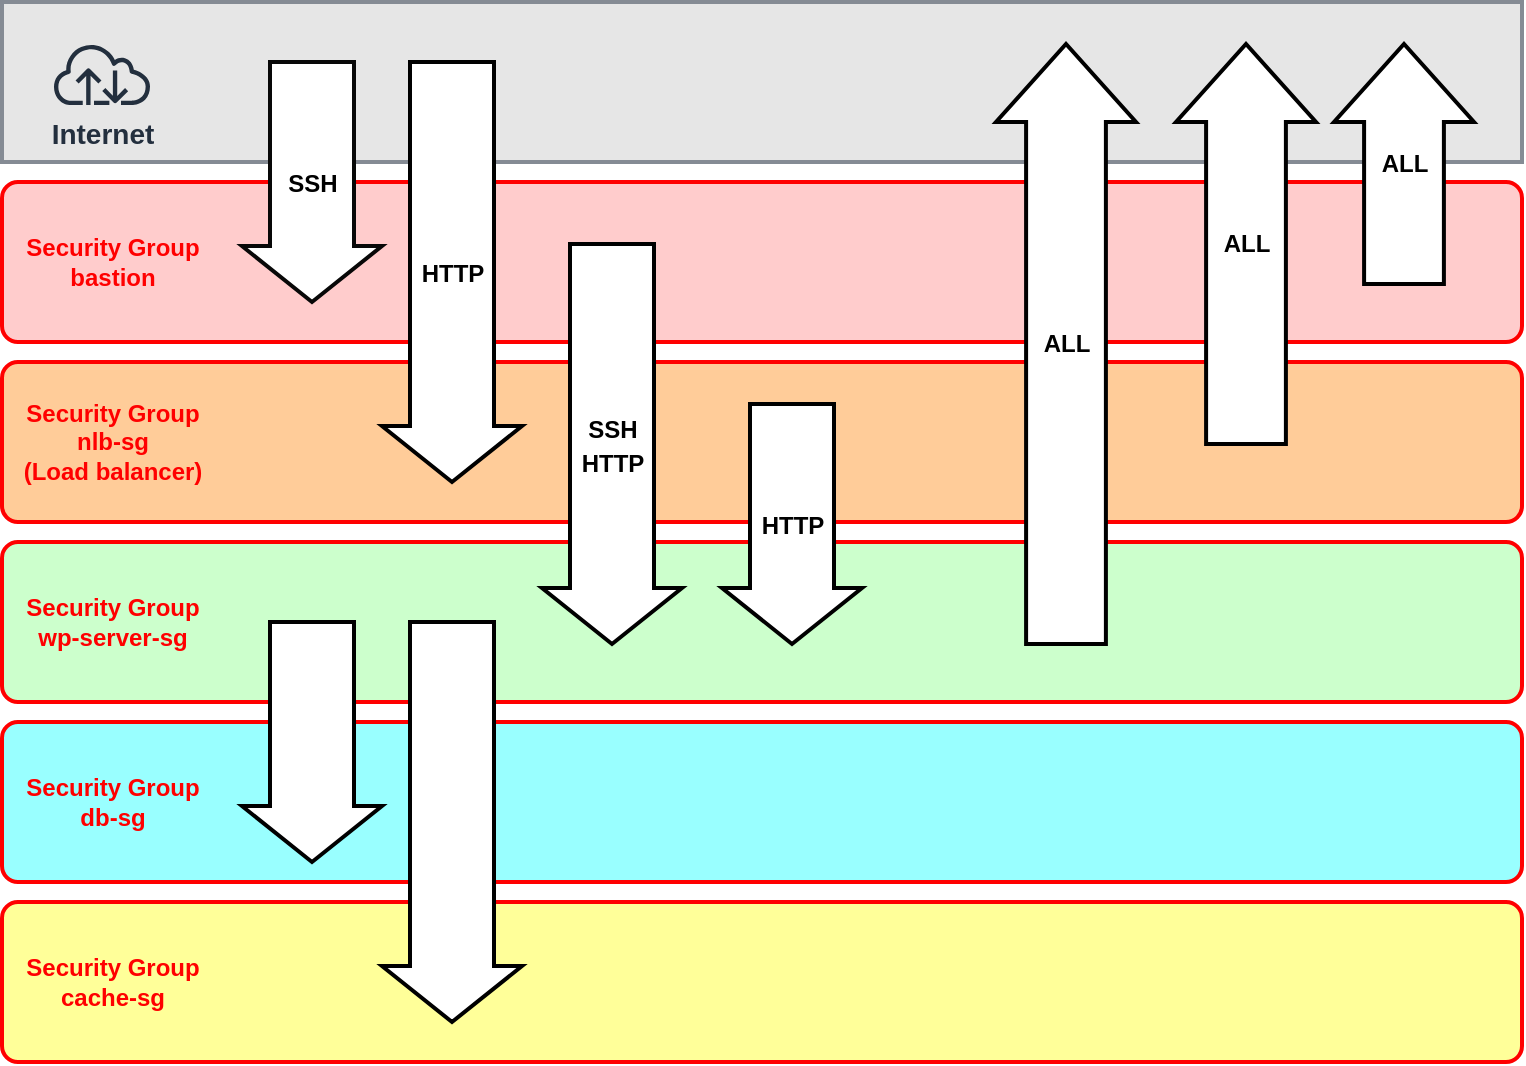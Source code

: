 <mxfile>
    <diagram id="lHtWl0A6xUiiPNq3U4mr" name="Page-1">
        <mxGraphModel dx="1002" dy="659" grid="1" gridSize="10" guides="1" tooltips="1" connect="1" arrows="1" fold="1" page="1" pageScale="1" pageWidth="1169" pageHeight="827" background="#FFFFFF" math="0" shadow="0">
            <root>
                <mxCell id="0"/>
                <mxCell id="1" parent="0"/>
                <mxCell id="2" value="" style="rounded=1;arcSize=10;strokeColor=#ff0000;fillColor=#FFCCCC;gradientColor=none;strokeWidth=2;" parent="1" vertex="1">
                    <mxGeometry x="280" y="210" width="760" height="80" as="geometry"/>
                </mxCell>
                <mxCell id="3" value="&lt;b&gt;&lt;font color=&quot;#ff0000&quot;&gt;Security Group&lt;br&gt;bastion&lt;br&gt;&lt;/font&gt;&lt;/b&gt;" style="text;html=1;align=center;verticalAlign=middle;resizable=0;points=[];autosize=1;strokeColor=none;fillColor=none;" parent="1" vertex="1">
                    <mxGeometry x="280" y="230" width="110" height="40" as="geometry"/>
                </mxCell>
                <mxCell id="4" value="" style="rounded=1;arcSize=10;strokeColor=#ff0000;fillColor=#FFCC99;gradientColor=none;strokeWidth=2;" parent="1" vertex="1">
                    <mxGeometry x="280" y="300" width="760" height="80" as="geometry"/>
                </mxCell>
                <mxCell id="5" value="&lt;b&gt;&lt;font color=&quot;#ff0000&quot;&gt;Security Group&lt;br&gt;nlb-sg&lt;br&gt;(Load balancer)&lt;br&gt;&lt;/font&gt;&lt;/b&gt;" style="text;html=1;align=center;verticalAlign=middle;resizable=0;points=[];autosize=1;strokeColor=none;fillColor=none;" parent="1" vertex="1">
                    <mxGeometry x="280" y="310" width="110" height="60" as="geometry"/>
                </mxCell>
                <mxCell id="6" value="" style="rounded=1;arcSize=10;strokeColor=#ff0000;fillColor=#CCFFCC;gradientColor=none;strokeWidth=2;" parent="1" vertex="1">
                    <mxGeometry x="280" y="390" width="760" height="80" as="geometry"/>
                </mxCell>
                <mxCell id="7" value="&lt;b&gt;&lt;font color=&quot;#ff0000&quot;&gt;Security Group&lt;br&gt;wp-server-sg&lt;br&gt;&lt;/font&gt;&lt;/b&gt;" style="text;html=1;align=center;verticalAlign=middle;resizable=0;points=[];autosize=1;strokeColor=none;fillColor=none;" parent="1" vertex="1">
                    <mxGeometry x="280" y="410" width="110" height="40" as="geometry"/>
                </mxCell>
                <mxCell id="9" value="" style="outlineConnect=0;gradientColor=none;html=1;whiteSpace=wrap;fontSize=12;fontStyle=0;strokeColor=#858B94;fillColor=#E6E6E6;verticalAlign=top;align=center;fontColor=#858B94;spacingTop=3;strokeWidth=2;" parent="1" vertex="1">
                    <mxGeometry x="280" y="120" width="760" height="80" as="geometry"/>
                </mxCell>
                <mxCell id="8" value="Internet" style="sketch=0;outlineConnect=0;fontColor=#232F3E;gradientColor=none;strokeColor=#232F3E;fillColor=#E6E6E6;dashed=0;verticalLabelPosition=bottom;verticalAlign=top;align=center;html=1;fontSize=14;fontStyle=1;aspect=fixed;shape=mxgraph.aws4.resourceIcon;resIcon=mxgraph.aws4.internet;spacingTop=-15;" parent="1" vertex="1">
                    <mxGeometry x="300" y="126" width="60" height="60" as="geometry"/>
                </mxCell>
                <mxCell id="10" value="&lt;b&gt;&lt;font color=&quot;#000000&quot; style=&quot;font-size: 12px;&quot;&gt;SSH&lt;/font&gt;&lt;/b&gt;" style="html=1;shadow=0;dashed=0;align=center;verticalAlign=middle;shape=mxgraph.arrows2.arrow;dy=0.4;dx=28;direction=south;notch=0;strokeWidth=2;fontSize=14;fontColor=#ff0000;fillColor=#FFFFFF;strokeColor=#080808;" parent="1" vertex="1">
                    <mxGeometry x="400" y="150" width="70" height="120" as="geometry"/>
                </mxCell>
                <mxCell id="11" value="&lt;b&gt;&lt;font color=&quot;#000000&quot; style=&quot;font-size: 12px;&quot;&gt;HTTP&lt;/font&gt;&lt;/b&gt;" style="html=1;shadow=0;dashed=0;align=center;verticalAlign=middle;shape=mxgraph.arrows2.arrow;dy=0.4;dx=28;direction=south;notch=0;strokeWidth=2;fontSize=14;fontColor=#ff0000;fillColor=#FFFFFF;strokeColor=#000000;" parent="1" vertex="1">
                    <mxGeometry x="470" y="150" width="70" height="210" as="geometry"/>
                </mxCell>
                <mxCell id="12" value="&lt;b&gt;&lt;font color=&quot;#000000&quot; style=&quot;font-size: 12px;&quot;&gt;HTTP&lt;/font&gt;&lt;/b&gt;" style="html=1;shadow=0;dashed=0;align=center;verticalAlign=middle;shape=mxgraph.arrows2.arrow;dy=0.4;dx=28;direction=south;notch=0;strokeWidth=2;fontSize=14;fontColor=#ff0000;fillColor=#FFFFFF;strokeColor=#000000;" parent="1" vertex="1">
                    <mxGeometry x="640" y="321" width="70" height="120" as="geometry"/>
                </mxCell>
                <mxCell id="14" value="ALL" style="html=1;shadow=0;dashed=0;align=center;verticalAlign=middle;shape=mxgraph.arrows2.arrow;dy=0.43;dx=39;direction=north;notch=0;strokeWidth=2;fontSize=12;fontColor=#000000;fontStyle=1;fillColor=#FFFFFF;strokeColor=#000000;" parent="1" vertex="1">
                    <mxGeometry x="777" y="141" width="70" height="300" as="geometry"/>
                </mxCell>
                <mxCell id="15" value="ALL" style="html=1;shadow=0;dashed=0;align=center;verticalAlign=middle;shape=mxgraph.arrows2.arrow;dy=0.43;dx=39;direction=north;notch=0;strokeWidth=2;fontSize=12;fontColor=#000000;fontStyle=1;fillColor=#FFFFFF;strokeColor=#000000;" parent="1" vertex="1">
                    <mxGeometry x="867" y="141" width="70" height="200" as="geometry"/>
                </mxCell>
                <mxCell id="16" value="ALL" style="html=1;shadow=0;dashed=0;align=center;verticalAlign=middle;shape=mxgraph.arrows2.arrow;dy=0.43;dx=39;direction=north;notch=0;strokeWidth=2;fontSize=12;fontColor=#000000;fontStyle=1;fillColor=#FFFFFF;strokeColor=#000000;" parent="1" vertex="1">
                    <mxGeometry x="946" y="141" width="70" height="120" as="geometry"/>
                </mxCell>
                <mxCell id="17" value="&lt;b&gt;&lt;font color=&quot;#000000&quot; style=&quot;font-size: 12px;&quot;&gt;SSH&lt;br&gt;HTTP&lt;br&gt;&lt;/font&gt;&lt;/b&gt;" style="html=1;shadow=0;dashed=0;align=center;verticalAlign=middle;shape=mxgraph.arrows2.arrow;dy=0.4;dx=28;direction=south;notch=0;strokeWidth=2;fontSize=14;fontColor=#ff0000;fillColor=#FFFFFF;strokeColor=#000000;" parent="1" vertex="1">
                    <mxGeometry x="550" y="241" width="70" height="200" as="geometry"/>
                </mxCell>
                <mxCell id="18" value="" style="rounded=1;arcSize=10;strokeColor=#ff0000;fillColor=#99FFFF;gradientColor=none;strokeWidth=2;" vertex="1" parent="1">
                    <mxGeometry x="280" y="480" width="760" height="80" as="geometry"/>
                </mxCell>
                <mxCell id="19" value="&lt;b&gt;&lt;font color=&quot;#ff0000&quot;&gt;Security Group&lt;br&gt;db-sg&lt;br&gt;&lt;/font&gt;&lt;/b&gt;" style="text;html=1;align=center;verticalAlign=middle;resizable=0;points=[];autosize=1;strokeColor=none;fillColor=none;" vertex="1" parent="1">
                    <mxGeometry x="280" y="500" width="110" height="40" as="geometry"/>
                </mxCell>
                <mxCell id="20" value="" style="rounded=1;arcSize=10;strokeColor=#ff0000;fillColor=#FFFF99;gradientColor=none;strokeWidth=2;" vertex="1" parent="1">
                    <mxGeometry x="280" y="570" width="760" height="80" as="geometry"/>
                </mxCell>
                <mxCell id="21" value="&lt;b&gt;&lt;font color=&quot;#ff0000&quot;&gt;Security Group&lt;br&gt;cache-sg&lt;br&gt;&lt;/font&gt;&lt;/b&gt;" style="text;html=1;align=center;verticalAlign=middle;resizable=0;points=[];autosize=1;strokeColor=none;fillColor=none;" vertex="1" parent="1">
                    <mxGeometry x="280" y="590" width="110" height="40" as="geometry"/>
                </mxCell>
                <mxCell id="22" value="" style="html=1;shadow=0;dashed=0;align=center;verticalAlign=middle;shape=mxgraph.arrows2.arrow;dy=0.4;dx=28;direction=south;notch=0;strokeWidth=2;fontSize=14;fontColor=#ff0000;fillColor=#FFFFFF;strokeColor=#000000;" vertex="1" parent="1">
                    <mxGeometry x="400" y="430" width="70" height="120" as="geometry"/>
                </mxCell>
                <mxCell id="23" value="&lt;b&gt;&lt;font color=&quot;#000000&quot; style=&quot;font-size: 12px;&quot;&gt;&lt;br&gt;&lt;/font&gt;&lt;/b&gt;" style="html=1;shadow=0;dashed=0;align=center;verticalAlign=middle;shape=mxgraph.arrows2.arrow;dy=0.4;dx=28;direction=south;notch=0;strokeWidth=2;fontSize=14;fontColor=#ff0000;fillColor=#FFFFFF;strokeColor=#000000;" vertex="1" parent="1">
                    <mxGeometry x="470" y="430" width="70" height="200" as="geometry"/>
                </mxCell>
            </root>
        </mxGraphModel>
    </diagram>
</mxfile>